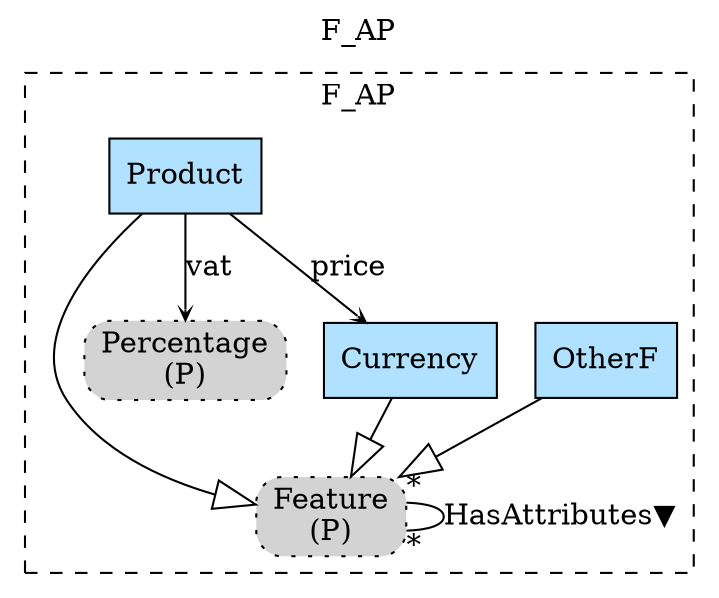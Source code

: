 digraph {graph[label=F_AP,labelloc=tl,labelfontsize=12];
subgraph cluster_F_AP{style=dashed;label=F_AP;
"OtherF"[shape=record,fillcolor=lightskyblue1,style = filled,label="OtherF"];
"Product"[shape=record,fillcolor=lightskyblue1,style = filled,label="Product"];
"PFeature"[shape=box,fillcolor=lightgray,style ="rounded,filled,dotted",label=<Feature<br/>(P)>];
"PPercentage"[shape=box,fillcolor=lightgray,style ="rounded,filled,dotted",label=<Percentage<br/>(P)>];
"Currency"[shape=record,fillcolor=lightskyblue1,style = filled,label="Currency"];

"OtherF"->"PFeature"[arrowhead=onormal,arrowsize=2.0];
"Product"->"Currency"[label="price",arrowhead=vee,headlabel="",arrowsize=.5];
"Product"->"PPercentage"[label="vat",arrowhead=vee,headlabel="",arrowsize=.5];
"PFeature"->"PFeature"[label="HasAttributes▼",dir=none,taillabel="*",headlabel="*"];
"Product"->"PFeature"[arrowhead=onormal,arrowsize=2.0];
"Currency"->"PFeature"[arrowhead=onormal,arrowsize=2.0];

}


}